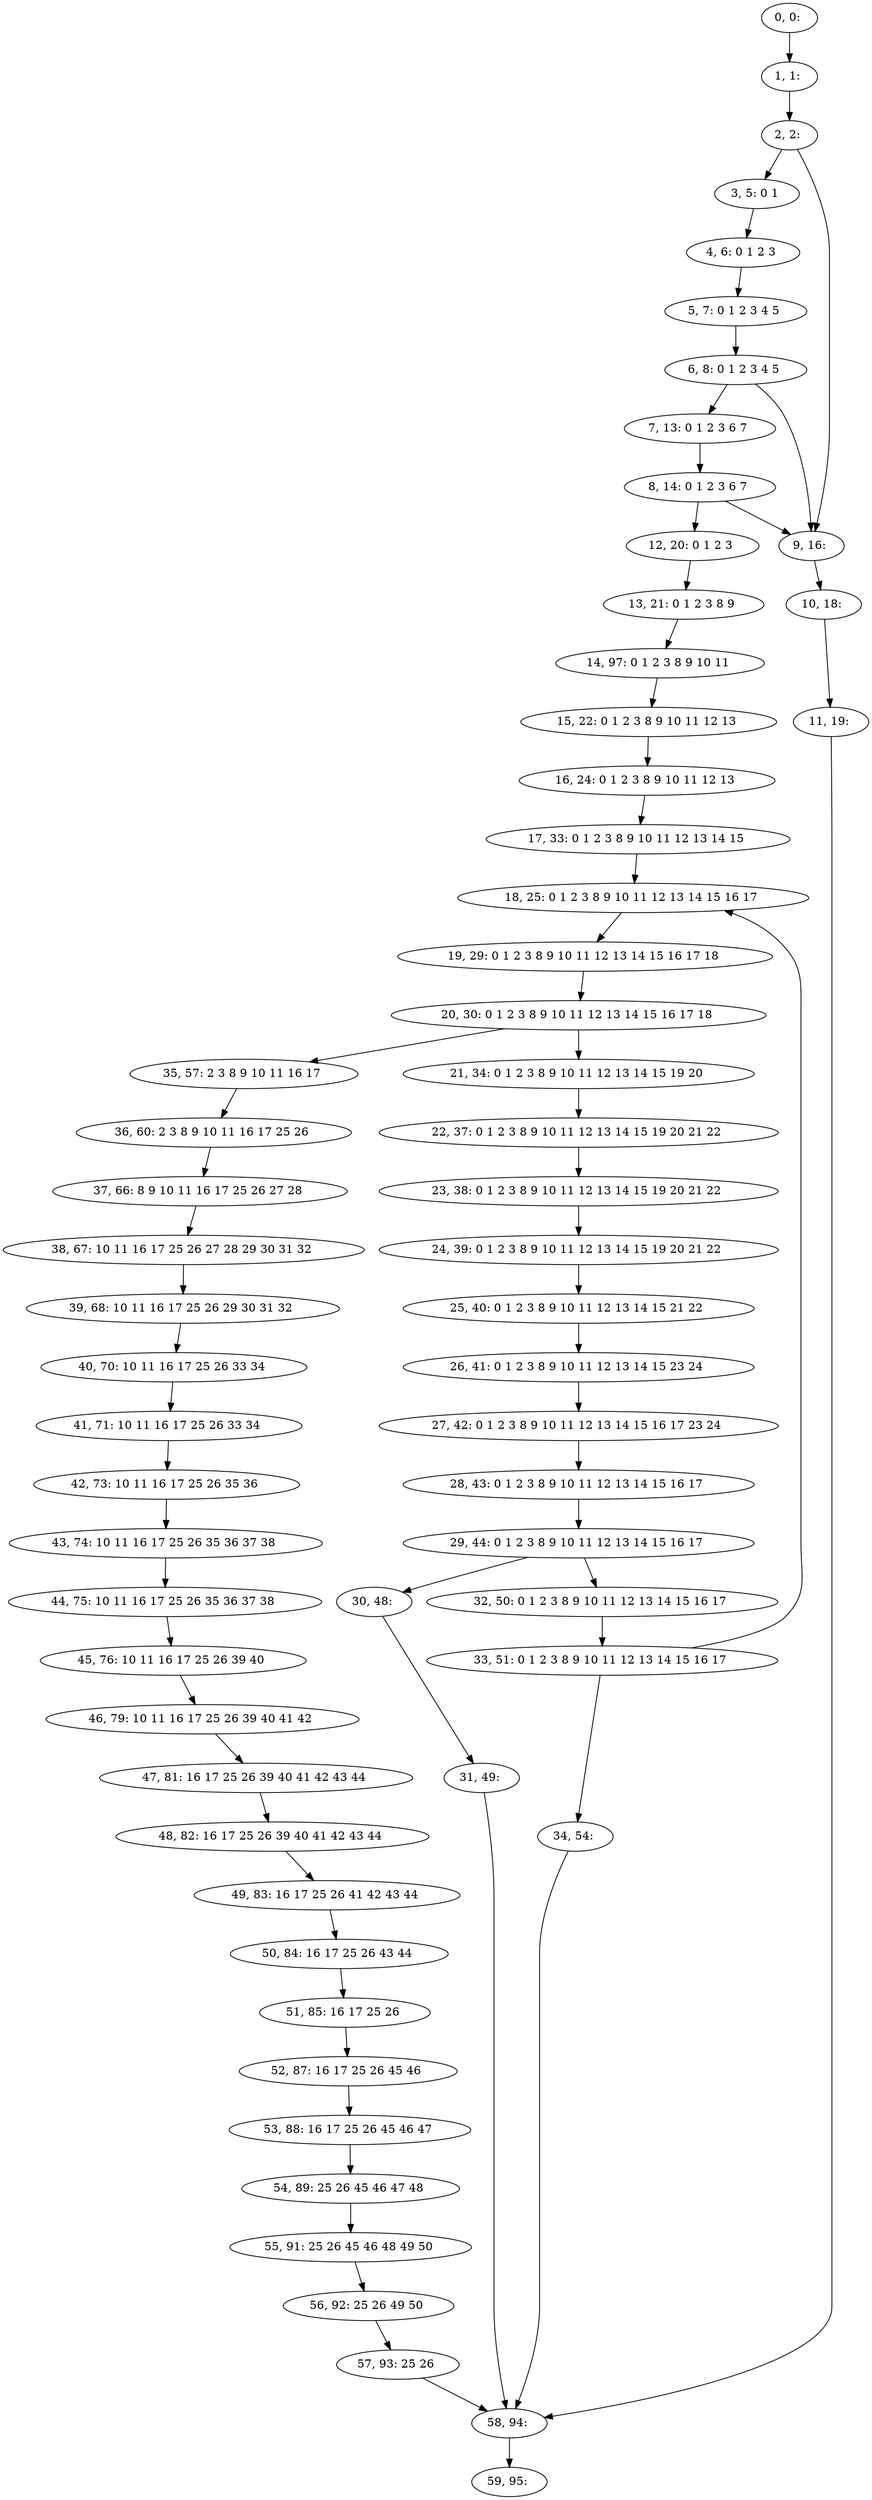 digraph G {
0[label="0, 0: "];
1[label="1, 1: "];
2[label="2, 2: "];
3[label="3, 5: 0 1 "];
4[label="4, 6: 0 1 2 3 "];
5[label="5, 7: 0 1 2 3 4 5 "];
6[label="6, 8: 0 1 2 3 4 5 "];
7[label="7, 13: 0 1 2 3 6 7 "];
8[label="8, 14: 0 1 2 3 6 7 "];
9[label="9, 16: "];
10[label="10, 18: "];
11[label="11, 19: "];
12[label="12, 20: 0 1 2 3 "];
13[label="13, 21: 0 1 2 3 8 9 "];
14[label="14, 97: 0 1 2 3 8 9 10 11 "];
15[label="15, 22: 0 1 2 3 8 9 10 11 12 13 "];
16[label="16, 24: 0 1 2 3 8 9 10 11 12 13 "];
17[label="17, 33: 0 1 2 3 8 9 10 11 12 13 14 15 "];
18[label="18, 25: 0 1 2 3 8 9 10 11 12 13 14 15 16 17 "];
19[label="19, 29: 0 1 2 3 8 9 10 11 12 13 14 15 16 17 18 "];
20[label="20, 30: 0 1 2 3 8 9 10 11 12 13 14 15 16 17 18 "];
21[label="21, 34: 0 1 2 3 8 9 10 11 12 13 14 15 19 20 "];
22[label="22, 37: 0 1 2 3 8 9 10 11 12 13 14 15 19 20 21 22 "];
23[label="23, 38: 0 1 2 3 8 9 10 11 12 13 14 15 19 20 21 22 "];
24[label="24, 39: 0 1 2 3 8 9 10 11 12 13 14 15 19 20 21 22 "];
25[label="25, 40: 0 1 2 3 8 9 10 11 12 13 14 15 21 22 "];
26[label="26, 41: 0 1 2 3 8 9 10 11 12 13 14 15 23 24 "];
27[label="27, 42: 0 1 2 3 8 9 10 11 12 13 14 15 16 17 23 24 "];
28[label="28, 43: 0 1 2 3 8 9 10 11 12 13 14 15 16 17 "];
29[label="29, 44: 0 1 2 3 8 9 10 11 12 13 14 15 16 17 "];
30[label="30, 48: "];
31[label="31, 49: "];
32[label="32, 50: 0 1 2 3 8 9 10 11 12 13 14 15 16 17 "];
33[label="33, 51: 0 1 2 3 8 9 10 11 12 13 14 15 16 17 "];
34[label="34, 54: "];
35[label="35, 57: 2 3 8 9 10 11 16 17 "];
36[label="36, 60: 2 3 8 9 10 11 16 17 25 26 "];
37[label="37, 66: 8 9 10 11 16 17 25 26 27 28 "];
38[label="38, 67: 10 11 16 17 25 26 27 28 29 30 31 32 "];
39[label="39, 68: 10 11 16 17 25 26 29 30 31 32 "];
40[label="40, 70: 10 11 16 17 25 26 33 34 "];
41[label="41, 71: 10 11 16 17 25 26 33 34 "];
42[label="42, 73: 10 11 16 17 25 26 35 36 "];
43[label="43, 74: 10 11 16 17 25 26 35 36 37 38 "];
44[label="44, 75: 10 11 16 17 25 26 35 36 37 38 "];
45[label="45, 76: 10 11 16 17 25 26 39 40 "];
46[label="46, 79: 10 11 16 17 25 26 39 40 41 42 "];
47[label="47, 81: 16 17 25 26 39 40 41 42 43 44 "];
48[label="48, 82: 16 17 25 26 39 40 41 42 43 44 "];
49[label="49, 83: 16 17 25 26 41 42 43 44 "];
50[label="50, 84: 16 17 25 26 43 44 "];
51[label="51, 85: 16 17 25 26 "];
52[label="52, 87: 16 17 25 26 45 46 "];
53[label="53, 88: 16 17 25 26 45 46 47 "];
54[label="54, 89: 25 26 45 46 47 48 "];
55[label="55, 91: 25 26 45 46 48 49 50 "];
56[label="56, 92: 25 26 49 50 "];
57[label="57, 93: 25 26 "];
58[label="58, 94: "];
59[label="59, 95: "];
0->1 ;
1->2 ;
2->3 ;
2->9 ;
3->4 ;
4->5 ;
5->6 ;
6->7 ;
6->9 ;
7->8 ;
8->9 ;
8->12 ;
9->10 ;
10->11 ;
11->58 ;
12->13 ;
13->14 ;
14->15 ;
15->16 ;
16->17 ;
17->18 ;
18->19 ;
19->20 ;
20->21 ;
20->35 ;
21->22 ;
22->23 ;
23->24 ;
24->25 ;
25->26 ;
26->27 ;
27->28 ;
28->29 ;
29->30 ;
29->32 ;
30->31 ;
31->58 ;
32->33 ;
33->34 ;
33->18 ;
34->58 ;
35->36 ;
36->37 ;
37->38 ;
38->39 ;
39->40 ;
40->41 ;
41->42 ;
42->43 ;
43->44 ;
44->45 ;
45->46 ;
46->47 ;
47->48 ;
48->49 ;
49->50 ;
50->51 ;
51->52 ;
52->53 ;
53->54 ;
54->55 ;
55->56 ;
56->57 ;
57->58 ;
58->59 ;
}
